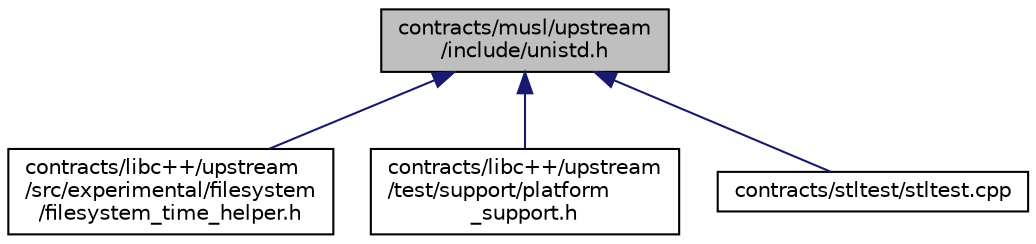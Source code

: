 digraph "contracts/musl/upstream/include/unistd.h"
{
  edge [fontname="Helvetica",fontsize="10",labelfontname="Helvetica",labelfontsize="10"];
  node [fontname="Helvetica",fontsize="10",shape=record];
  Node6 [label="contracts/musl/upstream\l/include/unistd.h",height=0.2,width=0.4,color="black", fillcolor="grey75", style="filled", fontcolor="black"];
  Node6 -> Node7 [dir="back",color="midnightblue",fontsize="10",style="solid",fontname="Helvetica"];
  Node7 [label="contracts/libc++/upstream\l/src/experimental/filesystem\l/filesystem_time_helper.h",height=0.2,width=0.4,color="black", fillcolor="white", style="filled",URL="$filesystem__time__helper_8h_source.html"];
  Node6 -> Node8 [dir="back",color="midnightblue",fontsize="10",style="solid",fontname="Helvetica"];
  Node8 [label="contracts/libc++/upstream\l/test/support/platform\l_support.h",height=0.2,width=0.4,color="black", fillcolor="white", style="filled",URL="$platform__support_8h_source.html"];
  Node6 -> Node9 [dir="back",color="midnightblue",fontsize="10",style="solid",fontname="Helvetica"];
  Node9 [label="contracts/stltest/stltest.cpp",height=0.2,width=0.4,color="black", fillcolor="white", style="filled",URL="$stltest_8cpp.html"];
}
